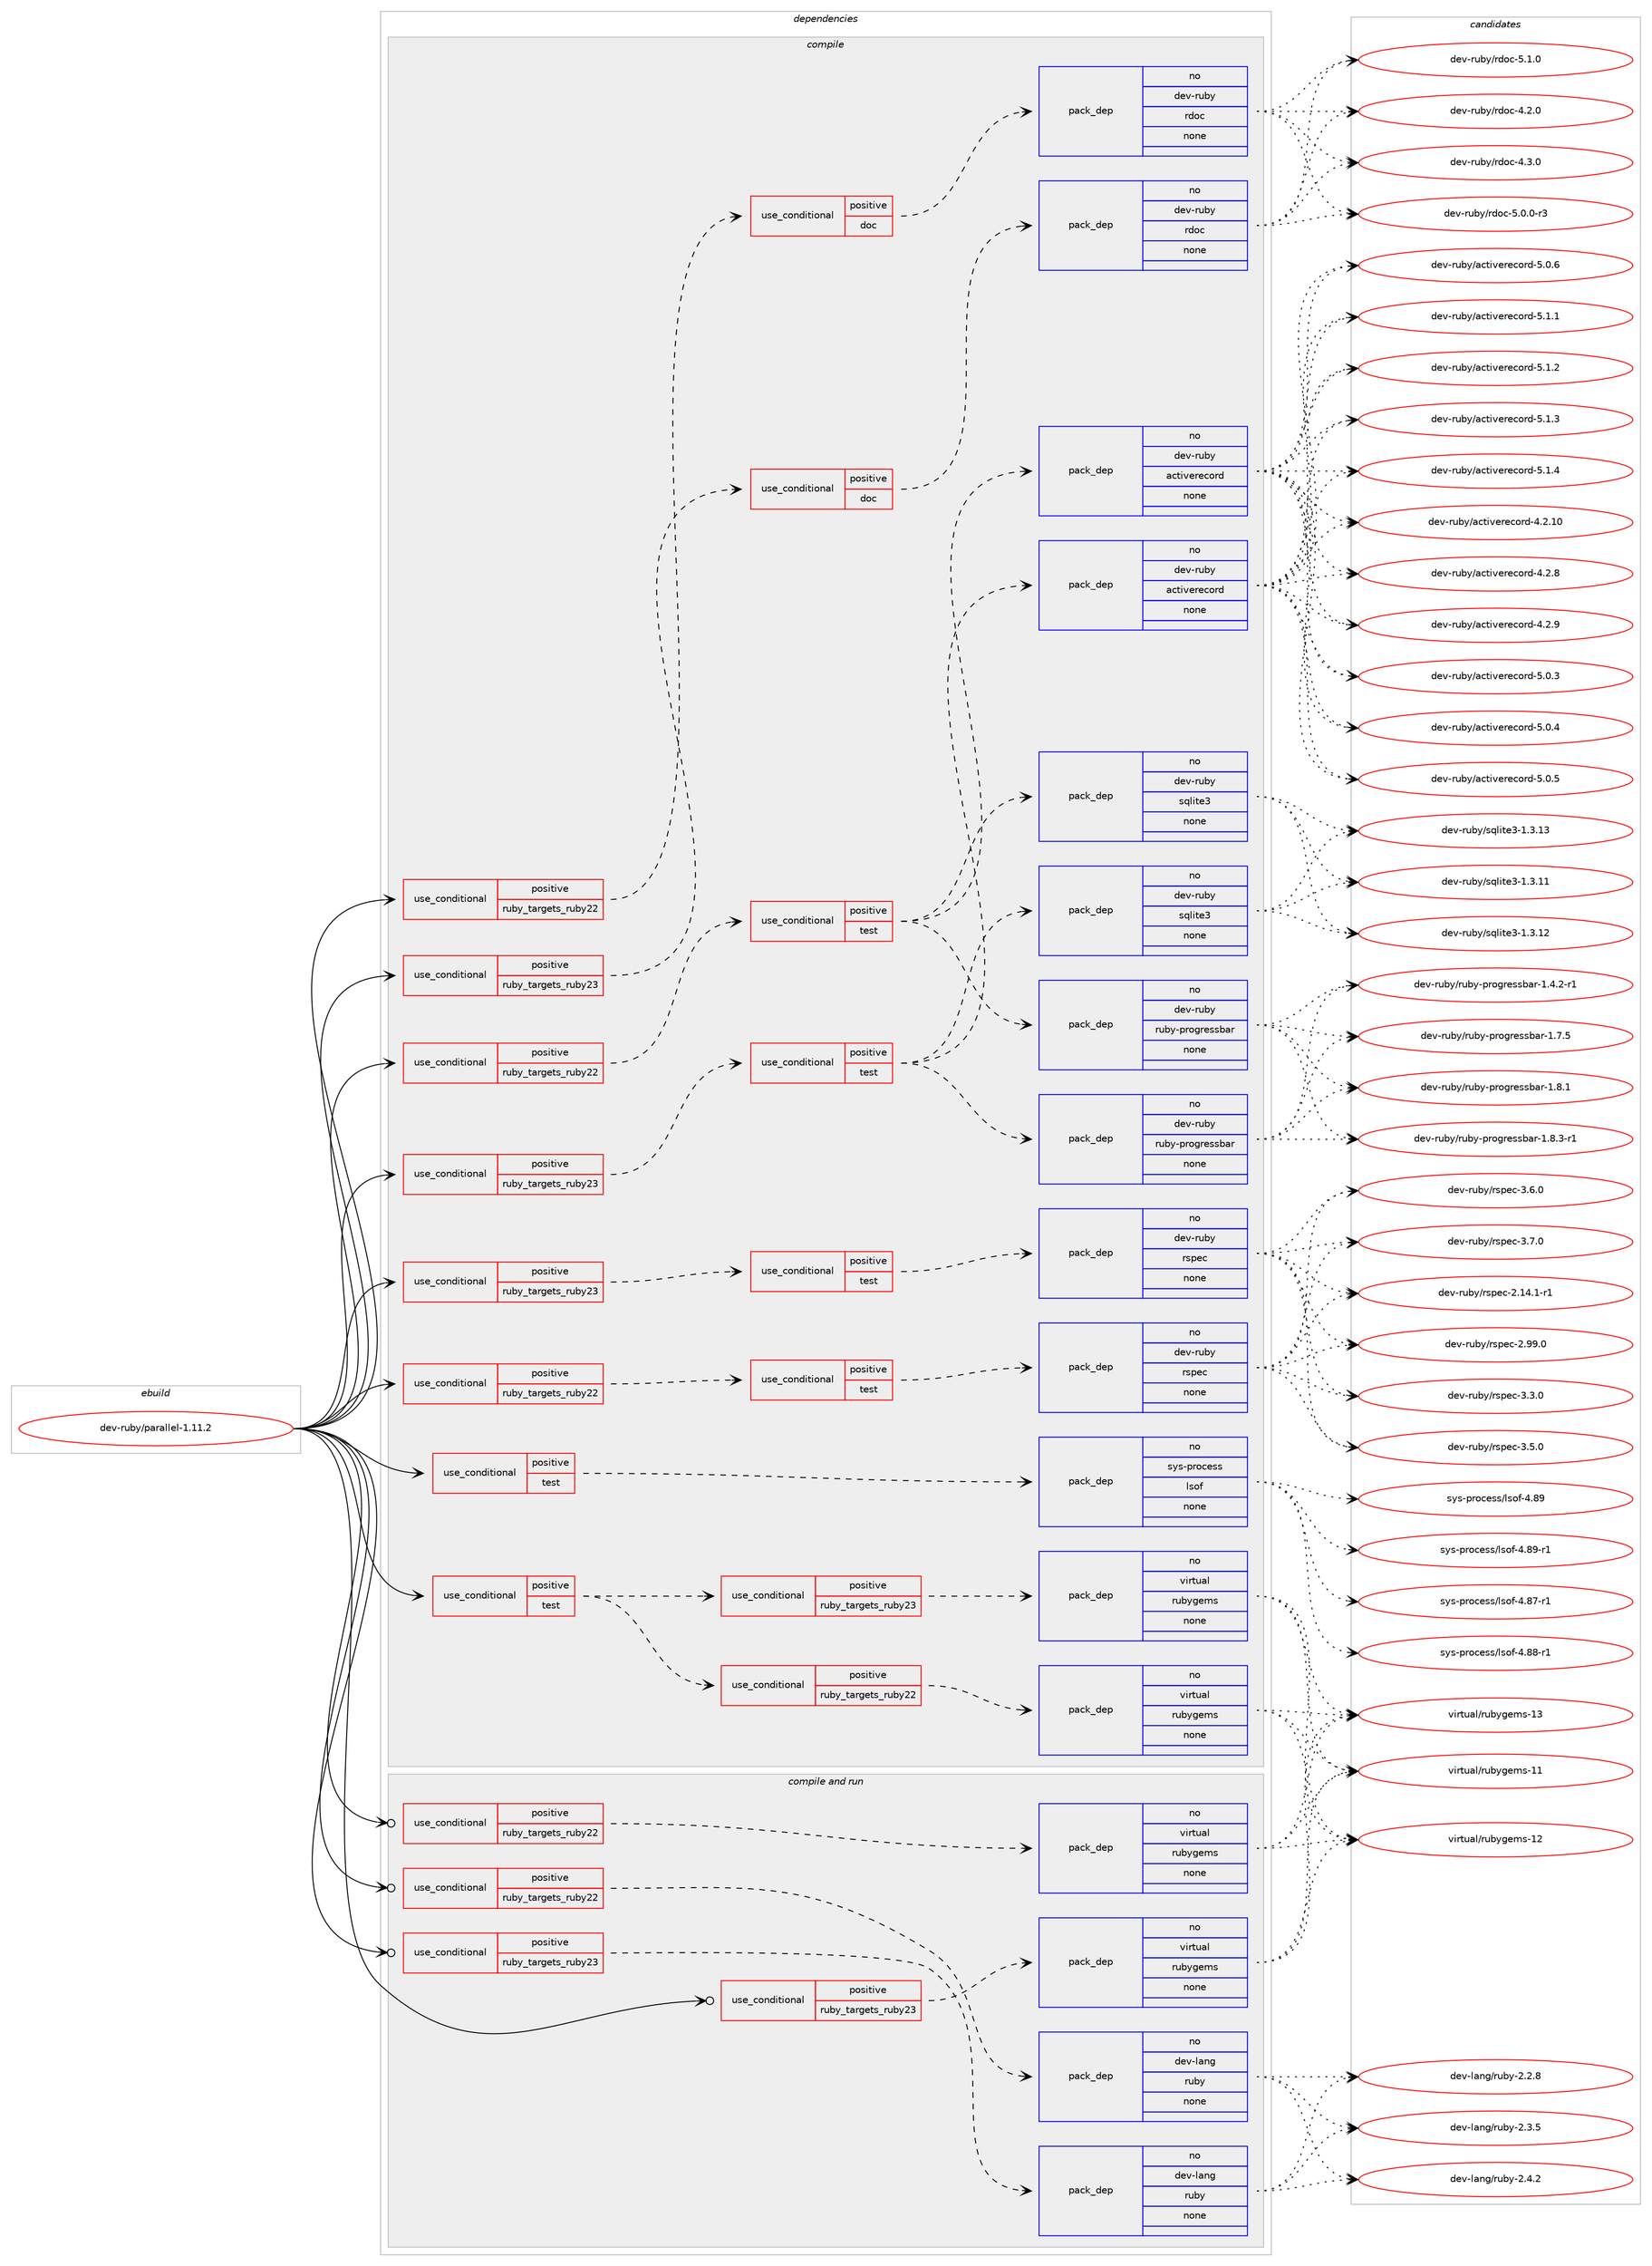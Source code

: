 digraph prolog {

# *************
# Graph options
# *************

newrank=true;
concentrate=true;
compound=true;
graph [rankdir=LR,fontname=Helvetica,fontsize=10,ranksep=1.5];#, ranksep=2.5, nodesep=0.2];
edge  [arrowhead=vee];
node  [fontname=Helvetica,fontsize=10];

# **********
# The ebuild
# **********

subgraph cluster_leftcol {
color=gray;
rank=same;
label=<<i>ebuild</i>>;
id [label="dev-ruby/parallel-1.11.2", color=red, width=4, href="../dev-ruby/parallel-1.11.2.svg"];
}

# ****************
# The dependencies
# ****************

subgraph cluster_midcol {
color=gray;
label=<<i>dependencies</i>>;
subgraph cluster_compile {
fillcolor="#eeeeee";
style=filled;
label=<<i>compile</i>>;
subgraph cond64338 {
dependency252592 [label=<<TABLE BORDER="0" CELLBORDER="1" CELLSPACING="0" CELLPADDING="4"><TR><TD ROWSPAN="3" CELLPADDING="10">use_conditional</TD></TR><TR><TD>positive</TD></TR><TR><TD>ruby_targets_ruby22</TD></TR></TABLE>>, shape=none, color=red];
subgraph cond64339 {
dependency252593 [label=<<TABLE BORDER="0" CELLBORDER="1" CELLSPACING="0" CELLPADDING="4"><TR><TD ROWSPAN="3" CELLPADDING="10">use_conditional</TD></TR><TR><TD>positive</TD></TR><TR><TD>doc</TD></TR></TABLE>>, shape=none, color=red];
subgraph pack184149 {
dependency252594 [label=<<TABLE BORDER="0" CELLBORDER="1" CELLSPACING="0" CELLPADDING="4" WIDTH="220"><TR><TD ROWSPAN="6" CELLPADDING="30">pack_dep</TD></TR><TR><TD WIDTH="110">no</TD></TR><TR><TD>dev-ruby</TD></TR><TR><TD>rdoc</TD></TR><TR><TD>none</TD></TR><TR><TD></TD></TR></TABLE>>, shape=none, color=blue];
}
dependency252593:e -> dependency252594:w [weight=20,style="dashed",arrowhead="vee"];
}
dependency252592:e -> dependency252593:w [weight=20,style="dashed",arrowhead="vee"];
}
id:e -> dependency252592:w [weight=20,style="solid",arrowhead="vee"];
subgraph cond64340 {
dependency252595 [label=<<TABLE BORDER="0" CELLBORDER="1" CELLSPACING="0" CELLPADDING="4"><TR><TD ROWSPAN="3" CELLPADDING="10">use_conditional</TD></TR><TR><TD>positive</TD></TR><TR><TD>ruby_targets_ruby22</TD></TR></TABLE>>, shape=none, color=red];
subgraph cond64341 {
dependency252596 [label=<<TABLE BORDER="0" CELLBORDER="1" CELLSPACING="0" CELLPADDING="4"><TR><TD ROWSPAN="3" CELLPADDING="10">use_conditional</TD></TR><TR><TD>positive</TD></TR><TR><TD>test</TD></TR></TABLE>>, shape=none, color=red];
subgraph pack184150 {
dependency252597 [label=<<TABLE BORDER="0" CELLBORDER="1" CELLSPACING="0" CELLPADDING="4" WIDTH="220"><TR><TD ROWSPAN="6" CELLPADDING="30">pack_dep</TD></TR><TR><TD WIDTH="110">no</TD></TR><TR><TD>dev-ruby</TD></TR><TR><TD>rspec</TD></TR><TR><TD>none</TD></TR><TR><TD></TD></TR></TABLE>>, shape=none, color=blue];
}
dependency252596:e -> dependency252597:w [weight=20,style="dashed",arrowhead="vee"];
}
dependency252595:e -> dependency252596:w [weight=20,style="dashed",arrowhead="vee"];
}
id:e -> dependency252595:w [weight=20,style="solid",arrowhead="vee"];
subgraph cond64342 {
dependency252598 [label=<<TABLE BORDER="0" CELLBORDER="1" CELLSPACING="0" CELLPADDING="4"><TR><TD ROWSPAN="3" CELLPADDING="10">use_conditional</TD></TR><TR><TD>positive</TD></TR><TR><TD>ruby_targets_ruby22</TD></TR></TABLE>>, shape=none, color=red];
subgraph cond64343 {
dependency252599 [label=<<TABLE BORDER="0" CELLBORDER="1" CELLSPACING="0" CELLPADDING="4"><TR><TD ROWSPAN="3" CELLPADDING="10">use_conditional</TD></TR><TR><TD>positive</TD></TR><TR><TD>test</TD></TR></TABLE>>, shape=none, color=red];
subgraph pack184151 {
dependency252600 [label=<<TABLE BORDER="0" CELLBORDER="1" CELLSPACING="0" CELLPADDING="4" WIDTH="220"><TR><TD ROWSPAN="6" CELLPADDING="30">pack_dep</TD></TR><TR><TD WIDTH="110">no</TD></TR><TR><TD>dev-ruby</TD></TR><TR><TD>ruby-progressbar</TD></TR><TR><TD>none</TD></TR><TR><TD></TD></TR></TABLE>>, shape=none, color=blue];
}
dependency252599:e -> dependency252600:w [weight=20,style="dashed",arrowhead="vee"];
subgraph pack184152 {
dependency252601 [label=<<TABLE BORDER="0" CELLBORDER="1" CELLSPACING="0" CELLPADDING="4" WIDTH="220"><TR><TD ROWSPAN="6" CELLPADDING="30">pack_dep</TD></TR><TR><TD WIDTH="110">no</TD></TR><TR><TD>dev-ruby</TD></TR><TR><TD>activerecord</TD></TR><TR><TD>none</TD></TR><TR><TD></TD></TR></TABLE>>, shape=none, color=blue];
}
dependency252599:e -> dependency252601:w [weight=20,style="dashed",arrowhead="vee"];
subgraph pack184153 {
dependency252602 [label=<<TABLE BORDER="0" CELLBORDER="1" CELLSPACING="0" CELLPADDING="4" WIDTH="220"><TR><TD ROWSPAN="6" CELLPADDING="30">pack_dep</TD></TR><TR><TD WIDTH="110">no</TD></TR><TR><TD>dev-ruby</TD></TR><TR><TD>sqlite3</TD></TR><TR><TD>none</TD></TR><TR><TD></TD></TR></TABLE>>, shape=none, color=blue];
}
dependency252599:e -> dependency252602:w [weight=20,style="dashed",arrowhead="vee"];
}
dependency252598:e -> dependency252599:w [weight=20,style="dashed",arrowhead="vee"];
}
id:e -> dependency252598:w [weight=20,style="solid",arrowhead="vee"];
subgraph cond64344 {
dependency252603 [label=<<TABLE BORDER="0" CELLBORDER="1" CELLSPACING="0" CELLPADDING="4"><TR><TD ROWSPAN="3" CELLPADDING="10">use_conditional</TD></TR><TR><TD>positive</TD></TR><TR><TD>ruby_targets_ruby23</TD></TR></TABLE>>, shape=none, color=red];
subgraph cond64345 {
dependency252604 [label=<<TABLE BORDER="0" CELLBORDER="1" CELLSPACING="0" CELLPADDING="4"><TR><TD ROWSPAN="3" CELLPADDING="10">use_conditional</TD></TR><TR><TD>positive</TD></TR><TR><TD>doc</TD></TR></TABLE>>, shape=none, color=red];
subgraph pack184154 {
dependency252605 [label=<<TABLE BORDER="0" CELLBORDER="1" CELLSPACING="0" CELLPADDING="4" WIDTH="220"><TR><TD ROWSPAN="6" CELLPADDING="30">pack_dep</TD></TR><TR><TD WIDTH="110">no</TD></TR><TR><TD>dev-ruby</TD></TR><TR><TD>rdoc</TD></TR><TR><TD>none</TD></TR><TR><TD></TD></TR></TABLE>>, shape=none, color=blue];
}
dependency252604:e -> dependency252605:w [weight=20,style="dashed",arrowhead="vee"];
}
dependency252603:e -> dependency252604:w [weight=20,style="dashed",arrowhead="vee"];
}
id:e -> dependency252603:w [weight=20,style="solid",arrowhead="vee"];
subgraph cond64346 {
dependency252606 [label=<<TABLE BORDER="0" CELLBORDER="1" CELLSPACING="0" CELLPADDING="4"><TR><TD ROWSPAN="3" CELLPADDING="10">use_conditional</TD></TR><TR><TD>positive</TD></TR><TR><TD>ruby_targets_ruby23</TD></TR></TABLE>>, shape=none, color=red];
subgraph cond64347 {
dependency252607 [label=<<TABLE BORDER="0" CELLBORDER="1" CELLSPACING="0" CELLPADDING="4"><TR><TD ROWSPAN="3" CELLPADDING="10">use_conditional</TD></TR><TR><TD>positive</TD></TR><TR><TD>test</TD></TR></TABLE>>, shape=none, color=red];
subgraph pack184155 {
dependency252608 [label=<<TABLE BORDER="0" CELLBORDER="1" CELLSPACING="0" CELLPADDING="4" WIDTH="220"><TR><TD ROWSPAN="6" CELLPADDING="30">pack_dep</TD></TR><TR><TD WIDTH="110">no</TD></TR><TR><TD>dev-ruby</TD></TR><TR><TD>rspec</TD></TR><TR><TD>none</TD></TR><TR><TD></TD></TR></TABLE>>, shape=none, color=blue];
}
dependency252607:e -> dependency252608:w [weight=20,style="dashed",arrowhead="vee"];
}
dependency252606:e -> dependency252607:w [weight=20,style="dashed",arrowhead="vee"];
}
id:e -> dependency252606:w [weight=20,style="solid",arrowhead="vee"];
subgraph cond64348 {
dependency252609 [label=<<TABLE BORDER="0" CELLBORDER="1" CELLSPACING="0" CELLPADDING="4"><TR><TD ROWSPAN="3" CELLPADDING="10">use_conditional</TD></TR><TR><TD>positive</TD></TR><TR><TD>ruby_targets_ruby23</TD></TR></TABLE>>, shape=none, color=red];
subgraph cond64349 {
dependency252610 [label=<<TABLE BORDER="0" CELLBORDER="1" CELLSPACING="0" CELLPADDING="4"><TR><TD ROWSPAN="3" CELLPADDING="10">use_conditional</TD></TR><TR><TD>positive</TD></TR><TR><TD>test</TD></TR></TABLE>>, shape=none, color=red];
subgraph pack184156 {
dependency252611 [label=<<TABLE BORDER="0" CELLBORDER="1" CELLSPACING="0" CELLPADDING="4" WIDTH="220"><TR><TD ROWSPAN="6" CELLPADDING="30">pack_dep</TD></TR><TR><TD WIDTH="110">no</TD></TR><TR><TD>dev-ruby</TD></TR><TR><TD>ruby-progressbar</TD></TR><TR><TD>none</TD></TR><TR><TD></TD></TR></TABLE>>, shape=none, color=blue];
}
dependency252610:e -> dependency252611:w [weight=20,style="dashed",arrowhead="vee"];
subgraph pack184157 {
dependency252612 [label=<<TABLE BORDER="0" CELLBORDER="1" CELLSPACING="0" CELLPADDING="4" WIDTH="220"><TR><TD ROWSPAN="6" CELLPADDING="30">pack_dep</TD></TR><TR><TD WIDTH="110">no</TD></TR><TR><TD>dev-ruby</TD></TR><TR><TD>activerecord</TD></TR><TR><TD>none</TD></TR><TR><TD></TD></TR></TABLE>>, shape=none, color=blue];
}
dependency252610:e -> dependency252612:w [weight=20,style="dashed",arrowhead="vee"];
subgraph pack184158 {
dependency252613 [label=<<TABLE BORDER="0" CELLBORDER="1" CELLSPACING="0" CELLPADDING="4" WIDTH="220"><TR><TD ROWSPAN="6" CELLPADDING="30">pack_dep</TD></TR><TR><TD WIDTH="110">no</TD></TR><TR><TD>dev-ruby</TD></TR><TR><TD>sqlite3</TD></TR><TR><TD>none</TD></TR><TR><TD></TD></TR></TABLE>>, shape=none, color=blue];
}
dependency252610:e -> dependency252613:w [weight=20,style="dashed",arrowhead="vee"];
}
dependency252609:e -> dependency252610:w [weight=20,style="dashed",arrowhead="vee"];
}
id:e -> dependency252609:w [weight=20,style="solid",arrowhead="vee"];
subgraph cond64350 {
dependency252614 [label=<<TABLE BORDER="0" CELLBORDER="1" CELLSPACING="0" CELLPADDING="4"><TR><TD ROWSPAN="3" CELLPADDING="10">use_conditional</TD></TR><TR><TD>positive</TD></TR><TR><TD>test</TD></TR></TABLE>>, shape=none, color=red];
subgraph cond64351 {
dependency252615 [label=<<TABLE BORDER="0" CELLBORDER="1" CELLSPACING="0" CELLPADDING="4"><TR><TD ROWSPAN="3" CELLPADDING="10">use_conditional</TD></TR><TR><TD>positive</TD></TR><TR><TD>ruby_targets_ruby22</TD></TR></TABLE>>, shape=none, color=red];
subgraph pack184159 {
dependency252616 [label=<<TABLE BORDER="0" CELLBORDER="1" CELLSPACING="0" CELLPADDING="4" WIDTH="220"><TR><TD ROWSPAN="6" CELLPADDING="30">pack_dep</TD></TR><TR><TD WIDTH="110">no</TD></TR><TR><TD>virtual</TD></TR><TR><TD>rubygems</TD></TR><TR><TD>none</TD></TR><TR><TD></TD></TR></TABLE>>, shape=none, color=blue];
}
dependency252615:e -> dependency252616:w [weight=20,style="dashed",arrowhead="vee"];
}
dependency252614:e -> dependency252615:w [weight=20,style="dashed",arrowhead="vee"];
subgraph cond64352 {
dependency252617 [label=<<TABLE BORDER="0" CELLBORDER="1" CELLSPACING="0" CELLPADDING="4"><TR><TD ROWSPAN="3" CELLPADDING="10">use_conditional</TD></TR><TR><TD>positive</TD></TR><TR><TD>ruby_targets_ruby23</TD></TR></TABLE>>, shape=none, color=red];
subgraph pack184160 {
dependency252618 [label=<<TABLE BORDER="0" CELLBORDER="1" CELLSPACING="0" CELLPADDING="4" WIDTH="220"><TR><TD ROWSPAN="6" CELLPADDING="30">pack_dep</TD></TR><TR><TD WIDTH="110">no</TD></TR><TR><TD>virtual</TD></TR><TR><TD>rubygems</TD></TR><TR><TD>none</TD></TR><TR><TD></TD></TR></TABLE>>, shape=none, color=blue];
}
dependency252617:e -> dependency252618:w [weight=20,style="dashed",arrowhead="vee"];
}
dependency252614:e -> dependency252617:w [weight=20,style="dashed",arrowhead="vee"];
}
id:e -> dependency252614:w [weight=20,style="solid",arrowhead="vee"];
subgraph cond64353 {
dependency252619 [label=<<TABLE BORDER="0" CELLBORDER="1" CELLSPACING="0" CELLPADDING="4"><TR><TD ROWSPAN="3" CELLPADDING="10">use_conditional</TD></TR><TR><TD>positive</TD></TR><TR><TD>test</TD></TR></TABLE>>, shape=none, color=red];
subgraph pack184161 {
dependency252620 [label=<<TABLE BORDER="0" CELLBORDER="1" CELLSPACING="0" CELLPADDING="4" WIDTH="220"><TR><TD ROWSPAN="6" CELLPADDING="30">pack_dep</TD></TR><TR><TD WIDTH="110">no</TD></TR><TR><TD>sys-process</TD></TR><TR><TD>lsof</TD></TR><TR><TD>none</TD></TR><TR><TD></TD></TR></TABLE>>, shape=none, color=blue];
}
dependency252619:e -> dependency252620:w [weight=20,style="dashed",arrowhead="vee"];
}
id:e -> dependency252619:w [weight=20,style="solid",arrowhead="vee"];
}
subgraph cluster_compileandrun {
fillcolor="#eeeeee";
style=filled;
label=<<i>compile and run</i>>;
subgraph cond64354 {
dependency252621 [label=<<TABLE BORDER="0" CELLBORDER="1" CELLSPACING="0" CELLPADDING="4"><TR><TD ROWSPAN="3" CELLPADDING="10">use_conditional</TD></TR><TR><TD>positive</TD></TR><TR><TD>ruby_targets_ruby22</TD></TR></TABLE>>, shape=none, color=red];
subgraph pack184162 {
dependency252622 [label=<<TABLE BORDER="0" CELLBORDER="1" CELLSPACING="0" CELLPADDING="4" WIDTH="220"><TR><TD ROWSPAN="6" CELLPADDING="30">pack_dep</TD></TR><TR><TD WIDTH="110">no</TD></TR><TR><TD>dev-lang</TD></TR><TR><TD>ruby</TD></TR><TR><TD>none</TD></TR><TR><TD></TD></TR></TABLE>>, shape=none, color=blue];
}
dependency252621:e -> dependency252622:w [weight=20,style="dashed",arrowhead="vee"];
}
id:e -> dependency252621:w [weight=20,style="solid",arrowhead="odotvee"];
subgraph cond64355 {
dependency252623 [label=<<TABLE BORDER="0" CELLBORDER="1" CELLSPACING="0" CELLPADDING="4"><TR><TD ROWSPAN="3" CELLPADDING="10">use_conditional</TD></TR><TR><TD>positive</TD></TR><TR><TD>ruby_targets_ruby22</TD></TR></TABLE>>, shape=none, color=red];
subgraph pack184163 {
dependency252624 [label=<<TABLE BORDER="0" CELLBORDER="1" CELLSPACING="0" CELLPADDING="4" WIDTH="220"><TR><TD ROWSPAN="6" CELLPADDING="30">pack_dep</TD></TR><TR><TD WIDTH="110">no</TD></TR><TR><TD>virtual</TD></TR><TR><TD>rubygems</TD></TR><TR><TD>none</TD></TR><TR><TD></TD></TR></TABLE>>, shape=none, color=blue];
}
dependency252623:e -> dependency252624:w [weight=20,style="dashed",arrowhead="vee"];
}
id:e -> dependency252623:w [weight=20,style="solid",arrowhead="odotvee"];
subgraph cond64356 {
dependency252625 [label=<<TABLE BORDER="0" CELLBORDER="1" CELLSPACING="0" CELLPADDING="4"><TR><TD ROWSPAN="3" CELLPADDING="10">use_conditional</TD></TR><TR><TD>positive</TD></TR><TR><TD>ruby_targets_ruby23</TD></TR></TABLE>>, shape=none, color=red];
subgraph pack184164 {
dependency252626 [label=<<TABLE BORDER="0" CELLBORDER="1" CELLSPACING="0" CELLPADDING="4" WIDTH="220"><TR><TD ROWSPAN="6" CELLPADDING="30">pack_dep</TD></TR><TR><TD WIDTH="110">no</TD></TR><TR><TD>dev-lang</TD></TR><TR><TD>ruby</TD></TR><TR><TD>none</TD></TR><TR><TD></TD></TR></TABLE>>, shape=none, color=blue];
}
dependency252625:e -> dependency252626:w [weight=20,style="dashed",arrowhead="vee"];
}
id:e -> dependency252625:w [weight=20,style="solid",arrowhead="odotvee"];
subgraph cond64357 {
dependency252627 [label=<<TABLE BORDER="0" CELLBORDER="1" CELLSPACING="0" CELLPADDING="4"><TR><TD ROWSPAN="3" CELLPADDING="10">use_conditional</TD></TR><TR><TD>positive</TD></TR><TR><TD>ruby_targets_ruby23</TD></TR></TABLE>>, shape=none, color=red];
subgraph pack184165 {
dependency252628 [label=<<TABLE BORDER="0" CELLBORDER="1" CELLSPACING="0" CELLPADDING="4" WIDTH="220"><TR><TD ROWSPAN="6" CELLPADDING="30">pack_dep</TD></TR><TR><TD WIDTH="110">no</TD></TR><TR><TD>virtual</TD></TR><TR><TD>rubygems</TD></TR><TR><TD>none</TD></TR><TR><TD></TD></TR></TABLE>>, shape=none, color=blue];
}
dependency252627:e -> dependency252628:w [weight=20,style="dashed",arrowhead="vee"];
}
id:e -> dependency252627:w [weight=20,style="solid",arrowhead="odotvee"];
}
subgraph cluster_run {
fillcolor="#eeeeee";
style=filled;
label=<<i>run</i>>;
}
}

# **************
# The candidates
# **************

subgraph cluster_choices {
rank=same;
color=gray;
label=<<i>candidates</i>>;

subgraph choice184149 {
color=black;
nodesep=1;
choice10010111845114117981214711410011199455246504648 [label="dev-ruby/rdoc-4.2.0", color=red, width=4,href="../dev-ruby/rdoc-4.2.0.svg"];
choice10010111845114117981214711410011199455246514648 [label="dev-ruby/rdoc-4.3.0", color=red, width=4,href="../dev-ruby/rdoc-4.3.0.svg"];
choice100101118451141179812147114100111994553464846484511451 [label="dev-ruby/rdoc-5.0.0-r3", color=red, width=4,href="../dev-ruby/rdoc-5.0.0-r3.svg"];
choice10010111845114117981214711410011199455346494648 [label="dev-ruby/rdoc-5.1.0", color=red, width=4,href="../dev-ruby/rdoc-5.1.0.svg"];
dependency252594:e -> choice10010111845114117981214711410011199455246504648:w [style=dotted,weight="100"];
dependency252594:e -> choice10010111845114117981214711410011199455246514648:w [style=dotted,weight="100"];
dependency252594:e -> choice100101118451141179812147114100111994553464846484511451:w [style=dotted,weight="100"];
dependency252594:e -> choice10010111845114117981214711410011199455346494648:w [style=dotted,weight="100"];
}
subgraph choice184150 {
color=black;
nodesep=1;
choice10010111845114117981214711411511210199455046495246494511449 [label="dev-ruby/rspec-2.14.1-r1", color=red, width=4,href="../dev-ruby/rspec-2.14.1-r1.svg"];
choice1001011184511411798121471141151121019945504657574648 [label="dev-ruby/rspec-2.99.0", color=red, width=4,href="../dev-ruby/rspec-2.99.0.svg"];
choice10010111845114117981214711411511210199455146514648 [label="dev-ruby/rspec-3.3.0", color=red, width=4,href="../dev-ruby/rspec-3.3.0.svg"];
choice10010111845114117981214711411511210199455146534648 [label="dev-ruby/rspec-3.5.0", color=red, width=4,href="../dev-ruby/rspec-3.5.0.svg"];
choice10010111845114117981214711411511210199455146544648 [label="dev-ruby/rspec-3.6.0", color=red, width=4,href="../dev-ruby/rspec-3.6.0.svg"];
choice10010111845114117981214711411511210199455146554648 [label="dev-ruby/rspec-3.7.0", color=red, width=4,href="../dev-ruby/rspec-3.7.0.svg"];
dependency252597:e -> choice10010111845114117981214711411511210199455046495246494511449:w [style=dotted,weight="100"];
dependency252597:e -> choice1001011184511411798121471141151121019945504657574648:w [style=dotted,weight="100"];
dependency252597:e -> choice10010111845114117981214711411511210199455146514648:w [style=dotted,weight="100"];
dependency252597:e -> choice10010111845114117981214711411511210199455146534648:w [style=dotted,weight="100"];
dependency252597:e -> choice10010111845114117981214711411511210199455146544648:w [style=dotted,weight="100"];
dependency252597:e -> choice10010111845114117981214711411511210199455146554648:w [style=dotted,weight="100"];
}
subgraph choice184151 {
color=black;
nodesep=1;
choice100101118451141179812147114117981214511211411110311410111511598971144549465246504511449 [label="dev-ruby/ruby-progressbar-1.4.2-r1", color=red, width=4,href="../dev-ruby/ruby-progressbar-1.4.2-r1.svg"];
choice10010111845114117981214711411798121451121141111031141011151159897114454946554653 [label="dev-ruby/ruby-progressbar-1.7.5", color=red, width=4,href="../dev-ruby/ruby-progressbar-1.7.5.svg"];
choice10010111845114117981214711411798121451121141111031141011151159897114454946564649 [label="dev-ruby/ruby-progressbar-1.8.1", color=red, width=4,href="../dev-ruby/ruby-progressbar-1.8.1.svg"];
choice100101118451141179812147114117981214511211411110311410111511598971144549465646514511449 [label="dev-ruby/ruby-progressbar-1.8.3-r1", color=red, width=4,href="../dev-ruby/ruby-progressbar-1.8.3-r1.svg"];
dependency252600:e -> choice100101118451141179812147114117981214511211411110311410111511598971144549465246504511449:w [style=dotted,weight="100"];
dependency252600:e -> choice10010111845114117981214711411798121451121141111031141011151159897114454946554653:w [style=dotted,weight="100"];
dependency252600:e -> choice10010111845114117981214711411798121451121141111031141011151159897114454946564649:w [style=dotted,weight="100"];
dependency252600:e -> choice100101118451141179812147114117981214511211411110311410111511598971144549465646514511449:w [style=dotted,weight="100"];
}
subgraph choice184152 {
color=black;
nodesep=1;
choice10010111845114117981214797991161051181011141019911111410045524650464948 [label="dev-ruby/activerecord-4.2.10", color=red, width=4,href="../dev-ruby/activerecord-4.2.10.svg"];
choice100101118451141179812147979911610511810111410199111114100455246504656 [label="dev-ruby/activerecord-4.2.8", color=red, width=4,href="../dev-ruby/activerecord-4.2.8.svg"];
choice100101118451141179812147979911610511810111410199111114100455246504657 [label="dev-ruby/activerecord-4.2.9", color=red, width=4,href="../dev-ruby/activerecord-4.2.9.svg"];
choice100101118451141179812147979911610511810111410199111114100455346484651 [label="dev-ruby/activerecord-5.0.3", color=red, width=4,href="../dev-ruby/activerecord-5.0.3.svg"];
choice100101118451141179812147979911610511810111410199111114100455346484652 [label="dev-ruby/activerecord-5.0.4", color=red, width=4,href="../dev-ruby/activerecord-5.0.4.svg"];
choice100101118451141179812147979911610511810111410199111114100455346484653 [label="dev-ruby/activerecord-5.0.5", color=red, width=4,href="../dev-ruby/activerecord-5.0.5.svg"];
choice100101118451141179812147979911610511810111410199111114100455346484654 [label="dev-ruby/activerecord-5.0.6", color=red, width=4,href="../dev-ruby/activerecord-5.0.6.svg"];
choice100101118451141179812147979911610511810111410199111114100455346494649 [label="dev-ruby/activerecord-5.1.1", color=red, width=4,href="../dev-ruby/activerecord-5.1.1.svg"];
choice100101118451141179812147979911610511810111410199111114100455346494650 [label="dev-ruby/activerecord-5.1.2", color=red, width=4,href="../dev-ruby/activerecord-5.1.2.svg"];
choice100101118451141179812147979911610511810111410199111114100455346494651 [label="dev-ruby/activerecord-5.1.3", color=red, width=4,href="../dev-ruby/activerecord-5.1.3.svg"];
choice100101118451141179812147979911610511810111410199111114100455346494652 [label="dev-ruby/activerecord-5.1.4", color=red, width=4,href="../dev-ruby/activerecord-5.1.4.svg"];
dependency252601:e -> choice10010111845114117981214797991161051181011141019911111410045524650464948:w [style=dotted,weight="100"];
dependency252601:e -> choice100101118451141179812147979911610511810111410199111114100455246504656:w [style=dotted,weight="100"];
dependency252601:e -> choice100101118451141179812147979911610511810111410199111114100455246504657:w [style=dotted,weight="100"];
dependency252601:e -> choice100101118451141179812147979911610511810111410199111114100455346484651:w [style=dotted,weight="100"];
dependency252601:e -> choice100101118451141179812147979911610511810111410199111114100455346484652:w [style=dotted,weight="100"];
dependency252601:e -> choice100101118451141179812147979911610511810111410199111114100455346484653:w [style=dotted,weight="100"];
dependency252601:e -> choice100101118451141179812147979911610511810111410199111114100455346484654:w [style=dotted,weight="100"];
dependency252601:e -> choice100101118451141179812147979911610511810111410199111114100455346494649:w [style=dotted,weight="100"];
dependency252601:e -> choice100101118451141179812147979911610511810111410199111114100455346494650:w [style=dotted,weight="100"];
dependency252601:e -> choice100101118451141179812147979911610511810111410199111114100455346494651:w [style=dotted,weight="100"];
dependency252601:e -> choice100101118451141179812147979911610511810111410199111114100455346494652:w [style=dotted,weight="100"];
}
subgraph choice184153 {
color=black;
nodesep=1;
choice1001011184511411798121471151131081051161015145494651464949 [label="dev-ruby/sqlite3-1.3.11", color=red, width=4,href="../dev-ruby/sqlite3-1.3.11.svg"];
choice1001011184511411798121471151131081051161015145494651464950 [label="dev-ruby/sqlite3-1.3.12", color=red, width=4,href="../dev-ruby/sqlite3-1.3.12.svg"];
choice1001011184511411798121471151131081051161015145494651464951 [label="dev-ruby/sqlite3-1.3.13", color=red, width=4,href="../dev-ruby/sqlite3-1.3.13.svg"];
dependency252602:e -> choice1001011184511411798121471151131081051161015145494651464949:w [style=dotted,weight="100"];
dependency252602:e -> choice1001011184511411798121471151131081051161015145494651464950:w [style=dotted,weight="100"];
dependency252602:e -> choice1001011184511411798121471151131081051161015145494651464951:w [style=dotted,weight="100"];
}
subgraph choice184154 {
color=black;
nodesep=1;
choice10010111845114117981214711410011199455246504648 [label="dev-ruby/rdoc-4.2.0", color=red, width=4,href="../dev-ruby/rdoc-4.2.0.svg"];
choice10010111845114117981214711410011199455246514648 [label="dev-ruby/rdoc-4.3.0", color=red, width=4,href="../dev-ruby/rdoc-4.3.0.svg"];
choice100101118451141179812147114100111994553464846484511451 [label="dev-ruby/rdoc-5.0.0-r3", color=red, width=4,href="../dev-ruby/rdoc-5.0.0-r3.svg"];
choice10010111845114117981214711410011199455346494648 [label="dev-ruby/rdoc-5.1.0", color=red, width=4,href="../dev-ruby/rdoc-5.1.0.svg"];
dependency252605:e -> choice10010111845114117981214711410011199455246504648:w [style=dotted,weight="100"];
dependency252605:e -> choice10010111845114117981214711410011199455246514648:w [style=dotted,weight="100"];
dependency252605:e -> choice100101118451141179812147114100111994553464846484511451:w [style=dotted,weight="100"];
dependency252605:e -> choice10010111845114117981214711410011199455346494648:w [style=dotted,weight="100"];
}
subgraph choice184155 {
color=black;
nodesep=1;
choice10010111845114117981214711411511210199455046495246494511449 [label="dev-ruby/rspec-2.14.1-r1", color=red, width=4,href="../dev-ruby/rspec-2.14.1-r1.svg"];
choice1001011184511411798121471141151121019945504657574648 [label="dev-ruby/rspec-2.99.0", color=red, width=4,href="../dev-ruby/rspec-2.99.0.svg"];
choice10010111845114117981214711411511210199455146514648 [label="dev-ruby/rspec-3.3.0", color=red, width=4,href="../dev-ruby/rspec-3.3.0.svg"];
choice10010111845114117981214711411511210199455146534648 [label="dev-ruby/rspec-3.5.0", color=red, width=4,href="../dev-ruby/rspec-3.5.0.svg"];
choice10010111845114117981214711411511210199455146544648 [label="dev-ruby/rspec-3.6.0", color=red, width=4,href="../dev-ruby/rspec-3.6.0.svg"];
choice10010111845114117981214711411511210199455146554648 [label="dev-ruby/rspec-3.7.0", color=red, width=4,href="../dev-ruby/rspec-3.7.0.svg"];
dependency252608:e -> choice10010111845114117981214711411511210199455046495246494511449:w [style=dotted,weight="100"];
dependency252608:e -> choice1001011184511411798121471141151121019945504657574648:w [style=dotted,weight="100"];
dependency252608:e -> choice10010111845114117981214711411511210199455146514648:w [style=dotted,weight="100"];
dependency252608:e -> choice10010111845114117981214711411511210199455146534648:w [style=dotted,weight="100"];
dependency252608:e -> choice10010111845114117981214711411511210199455146544648:w [style=dotted,weight="100"];
dependency252608:e -> choice10010111845114117981214711411511210199455146554648:w [style=dotted,weight="100"];
}
subgraph choice184156 {
color=black;
nodesep=1;
choice100101118451141179812147114117981214511211411110311410111511598971144549465246504511449 [label="dev-ruby/ruby-progressbar-1.4.2-r1", color=red, width=4,href="../dev-ruby/ruby-progressbar-1.4.2-r1.svg"];
choice10010111845114117981214711411798121451121141111031141011151159897114454946554653 [label="dev-ruby/ruby-progressbar-1.7.5", color=red, width=4,href="../dev-ruby/ruby-progressbar-1.7.5.svg"];
choice10010111845114117981214711411798121451121141111031141011151159897114454946564649 [label="dev-ruby/ruby-progressbar-1.8.1", color=red, width=4,href="../dev-ruby/ruby-progressbar-1.8.1.svg"];
choice100101118451141179812147114117981214511211411110311410111511598971144549465646514511449 [label="dev-ruby/ruby-progressbar-1.8.3-r1", color=red, width=4,href="../dev-ruby/ruby-progressbar-1.8.3-r1.svg"];
dependency252611:e -> choice100101118451141179812147114117981214511211411110311410111511598971144549465246504511449:w [style=dotted,weight="100"];
dependency252611:e -> choice10010111845114117981214711411798121451121141111031141011151159897114454946554653:w [style=dotted,weight="100"];
dependency252611:e -> choice10010111845114117981214711411798121451121141111031141011151159897114454946564649:w [style=dotted,weight="100"];
dependency252611:e -> choice100101118451141179812147114117981214511211411110311410111511598971144549465646514511449:w [style=dotted,weight="100"];
}
subgraph choice184157 {
color=black;
nodesep=1;
choice10010111845114117981214797991161051181011141019911111410045524650464948 [label="dev-ruby/activerecord-4.2.10", color=red, width=4,href="../dev-ruby/activerecord-4.2.10.svg"];
choice100101118451141179812147979911610511810111410199111114100455246504656 [label="dev-ruby/activerecord-4.2.8", color=red, width=4,href="../dev-ruby/activerecord-4.2.8.svg"];
choice100101118451141179812147979911610511810111410199111114100455246504657 [label="dev-ruby/activerecord-4.2.9", color=red, width=4,href="../dev-ruby/activerecord-4.2.9.svg"];
choice100101118451141179812147979911610511810111410199111114100455346484651 [label="dev-ruby/activerecord-5.0.3", color=red, width=4,href="../dev-ruby/activerecord-5.0.3.svg"];
choice100101118451141179812147979911610511810111410199111114100455346484652 [label="dev-ruby/activerecord-5.0.4", color=red, width=4,href="../dev-ruby/activerecord-5.0.4.svg"];
choice100101118451141179812147979911610511810111410199111114100455346484653 [label="dev-ruby/activerecord-5.0.5", color=red, width=4,href="../dev-ruby/activerecord-5.0.5.svg"];
choice100101118451141179812147979911610511810111410199111114100455346484654 [label="dev-ruby/activerecord-5.0.6", color=red, width=4,href="../dev-ruby/activerecord-5.0.6.svg"];
choice100101118451141179812147979911610511810111410199111114100455346494649 [label="dev-ruby/activerecord-5.1.1", color=red, width=4,href="../dev-ruby/activerecord-5.1.1.svg"];
choice100101118451141179812147979911610511810111410199111114100455346494650 [label="dev-ruby/activerecord-5.1.2", color=red, width=4,href="../dev-ruby/activerecord-5.1.2.svg"];
choice100101118451141179812147979911610511810111410199111114100455346494651 [label="dev-ruby/activerecord-5.1.3", color=red, width=4,href="../dev-ruby/activerecord-5.1.3.svg"];
choice100101118451141179812147979911610511810111410199111114100455346494652 [label="dev-ruby/activerecord-5.1.4", color=red, width=4,href="../dev-ruby/activerecord-5.1.4.svg"];
dependency252612:e -> choice10010111845114117981214797991161051181011141019911111410045524650464948:w [style=dotted,weight="100"];
dependency252612:e -> choice100101118451141179812147979911610511810111410199111114100455246504656:w [style=dotted,weight="100"];
dependency252612:e -> choice100101118451141179812147979911610511810111410199111114100455246504657:w [style=dotted,weight="100"];
dependency252612:e -> choice100101118451141179812147979911610511810111410199111114100455346484651:w [style=dotted,weight="100"];
dependency252612:e -> choice100101118451141179812147979911610511810111410199111114100455346484652:w [style=dotted,weight="100"];
dependency252612:e -> choice100101118451141179812147979911610511810111410199111114100455346484653:w [style=dotted,weight="100"];
dependency252612:e -> choice100101118451141179812147979911610511810111410199111114100455346484654:w [style=dotted,weight="100"];
dependency252612:e -> choice100101118451141179812147979911610511810111410199111114100455346494649:w [style=dotted,weight="100"];
dependency252612:e -> choice100101118451141179812147979911610511810111410199111114100455346494650:w [style=dotted,weight="100"];
dependency252612:e -> choice100101118451141179812147979911610511810111410199111114100455346494651:w [style=dotted,weight="100"];
dependency252612:e -> choice100101118451141179812147979911610511810111410199111114100455346494652:w [style=dotted,weight="100"];
}
subgraph choice184158 {
color=black;
nodesep=1;
choice1001011184511411798121471151131081051161015145494651464949 [label="dev-ruby/sqlite3-1.3.11", color=red, width=4,href="../dev-ruby/sqlite3-1.3.11.svg"];
choice1001011184511411798121471151131081051161015145494651464950 [label="dev-ruby/sqlite3-1.3.12", color=red, width=4,href="../dev-ruby/sqlite3-1.3.12.svg"];
choice1001011184511411798121471151131081051161015145494651464951 [label="dev-ruby/sqlite3-1.3.13", color=red, width=4,href="../dev-ruby/sqlite3-1.3.13.svg"];
dependency252613:e -> choice1001011184511411798121471151131081051161015145494651464949:w [style=dotted,weight="100"];
dependency252613:e -> choice1001011184511411798121471151131081051161015145494651464950:w [style=dotted,weight="100"];
dependency252613:e -> choice1001011184511411798121471151131081051161015145494651464951:w [style=dotted,weight="100"];
}
subgraph choice184159 {
color=black;
nodesep=1;
choice118105114116117971084711411798121103101109115454949 [label="virtual/rubygems-11", color=red, width=4,href="../virtual/rubygems-11.svg"];
choice118105114116117971084711411798121103101109115454950 [label="virtual/rubygems-12", color=red, width=4,href="../virtual/rubygems-12.svg"];
choice118105114116117971084711411798121103101109115454951 [label="virtual/rubygems-13", color=red, width=4,href="../virtual/rubygems-13.svg"];
dependency252616:e -> choice118105114116117971084711411798121103101109115454949:w [style=dotted,weight="100"];
dependency252616:e -> choice118105114116117971084711411798121103101109115454950:w [style=dotted,weight="100"];
dependency252616:e -> choice118105114116117971084711411798121103101109115454951:w [style=dotted,weight="100"];
}
subgraph choice184160 {
color=black;
nodesep=1;
choice118105114116117971084711411798121103101109115454949 [label="virtual/rubygems-11", color=red, width=4,href="../virtual/rubygems-11.svg"];
choice118105114116117971084711411798121103101109115454950 [label="virtual/rubygems-12", color=red, width=4,href="../virtual/rubygems-12.svg"];
choice118105114116117971084711411798121103101109115454951 [label="virtual/rubygems-13", color=red, width=4,href="../virtual/rubygems-13.svg"];
dependency252618:e -> choice118105114116117971084711411798121103101109115454949:w [style=dotted,weight="100"];
dependency252618:e -> choice118105114116117971084711411798121103101109115454950:w [style=dotted,weight="100"];
dependency252618:e -> choice118105114116117971084711411798121103101109115454951:w [style=dotted,weight="100"];
}
subgraph choice184161 {
color=black;
nodesep=1;
choice11512111545112114111991011151154710811511110245524656554511449 [label="sys-process/lsof-4.87-r1", color=red, width=4,href="../sys-process/lsof-4.87-r1.svg"];
choice11512111545112114111991011151154710811511110245524656564511449 [label="sys-process/lsof-4.88-r1", color=red, width=4,href="../sys-process/lsof-4.88-r1.svg"];
choice1151211154511211411199101115115471081151111024552465657 [label="sys-process/lsof-4.89", color=red, width=4,href="../sys-process/lsof-4.89.svg"];
choice11512111545112114111991011151154710811511110245524656574511449 [label="sys-process/lsof-4.89-r1", color=red, width=4,href="../sys-process/lsof-4.89-r1.svg"];
dependency252620:e -> choice11512111545112114111991011151154710811511110245524656554511449:w [style=dotted,weight="100"];
dependency252620:e -> choice11512111545112114111991011151154710811511110245524656564511449:w [style=dotted,weight="100"];
dependency252620:e -> choice1151211154511211411199101115115471081151111024552465657:w [style=dotted,weight="100"];
dependency252620:e -> choice11512111545112114111991011151154710811511110245524656574511449:w [style=dotted,weight="100"];
}
subgraph choice184162 {
color=black;
nodesep=1;
choice10010111845108971101034711411798121455046504656 [label="dev-lang/ruby-2.2.8", color=red, width=4,href="../dev-lang/ruby-2.2.8.svg"];
choice10010111845108971101034711411798121455046514653 [label="dev-lang/ruby-2.3.5", color=red, width=4,href="../dev-lang/ruby-2.3.5.svg"];
choice10010111845108971101034711411798121455046524650 [label="dev-lang/ruby-2.4.2", color=red, width=4,href="../dev-lang/ruby-2.4.2.svg"];
dependency252622:e -> choice10010111845108971101034711411798121455046504656:w [style=dotted,weight="100"];
dependency252622:e -> choice10010111845108971101034711411798121455046514653:w [style=dotted,weight="100"];
dependency252622:e -> choice10010111845108971101034711411798121455046524650:w [style=dotted,weight="100"];
}
subgraph choice184163 {
color=black;
nodesep=1;
choice118105114116117971084711411798121103101109115454949 [label="virtual/rubygems-11", color=red, width=4,href="../virtual/rubygems-11.svg"];
choice118105114116117971084711411798121103101109115454950 [label="virtual/rubygems-12", color=red, width=4,href="../virtual/rubygems-12.svg"];
choice118105114116117971084711411798121103101109115454951 [label="virtual/rubygems-13", color=red, width=4,href="../virtual/rubygems-13.svg"];
dependency252624:e -> choice118105114116117971084711411798121103101109115454949:w [style=dotted,weight="100"];
dependency252624:e -> choice118105114116117971084711411798121103101109115454950:w [style=dotted,weight="100"];
dependency252624:e -> choice118105114116117971084711411798121103101109115454951:w [style=dotted,weight="100"];
}
subgraph choice184164 {
color=black;
nodesep=1;
choice10010111845108971101034711411798121455046504656 [label="dev-lang/ruby-2.2.8", color=red, width=4,href="../dev-lang/ruby-2.2.8.svg"];
choice10010111845108971101034711411798121455046514653 [label="dev-lang/ruby-2.3.5", color=red, width=4,href="../dev-lang/ruby-2.3.5.svg"];
choice10010111845108971101034711411798121455046524650 [label="dev-lang/ruby-2.4.2", color=red, width=4,href="../dev-lang/ruby-2.4.2.svg"];
dependency252626:e -> choice10010111845108971101034711411798121455046504656:w [style=dotted,weight="100"];
dependency252626:e -> choice10010111845108971101034711411798121455046514653:w [style=dotted,weight="100"];
dependency252626:e -> choice10010111845108971101034711411798121455046524650:w [style=dotted,weight="100"];
}
subgraph choice184165 {
color=black;
nodesep=1;
choice118105114116117971084711411798121103101109115454949 [label="virtual/rubygems-11", color=red, width=4,href="../virtual/rubygems-11.svg"];
choice118105114116117971084711411798121103101109115454950 [label="virtual/rubygems-12", color=red, width=4,href="../virtual/rubygems-12.svg"];
choice118105114116117971084711411798121103101109115454951 [label="virtual/rubygems-13", color=red, width=4,href="../virtual/rubygems-13.svg"];
dependency252628:e -> choice118105114116117971084711411798121103101109115454949:w [style=dotted,weight="100"];
dependency252628:e -> choice118105114116117971084711411798121103101109115454950:w [style=dotted,weight="100"];
dependency252628:e -> choice118105114116117971084711411798121103101109115454951:w [style=dotted,weight="100"];
}
}

}
